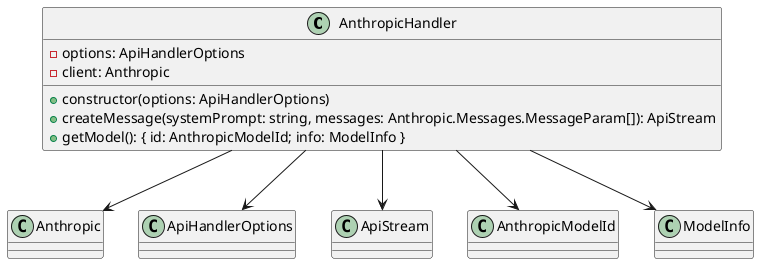 @startuml

class AnthropicHandler {
    - options: ApiHandlerOptions
    - client: Anthropic
    + constructor(options: ApiHandlerOptions)
    + createMessage(systemPrompt: string, messages: Anthropic.Messages.MessageParam[]): ApiStream
    + getModel(): { id: AnthropicModelId; info: ModelInfo }
}

AnthropicHandler --> Anthropic
AnthropicHandler --> ApiHandlerOptions
AnthropicHandler --> Anthropic.Messages.MessageParam
AnthropicHandler --> ApiStream
AnthropicHandler --> AnthropicModelId
AnthropicHandler --> ModelInfo

@enduml